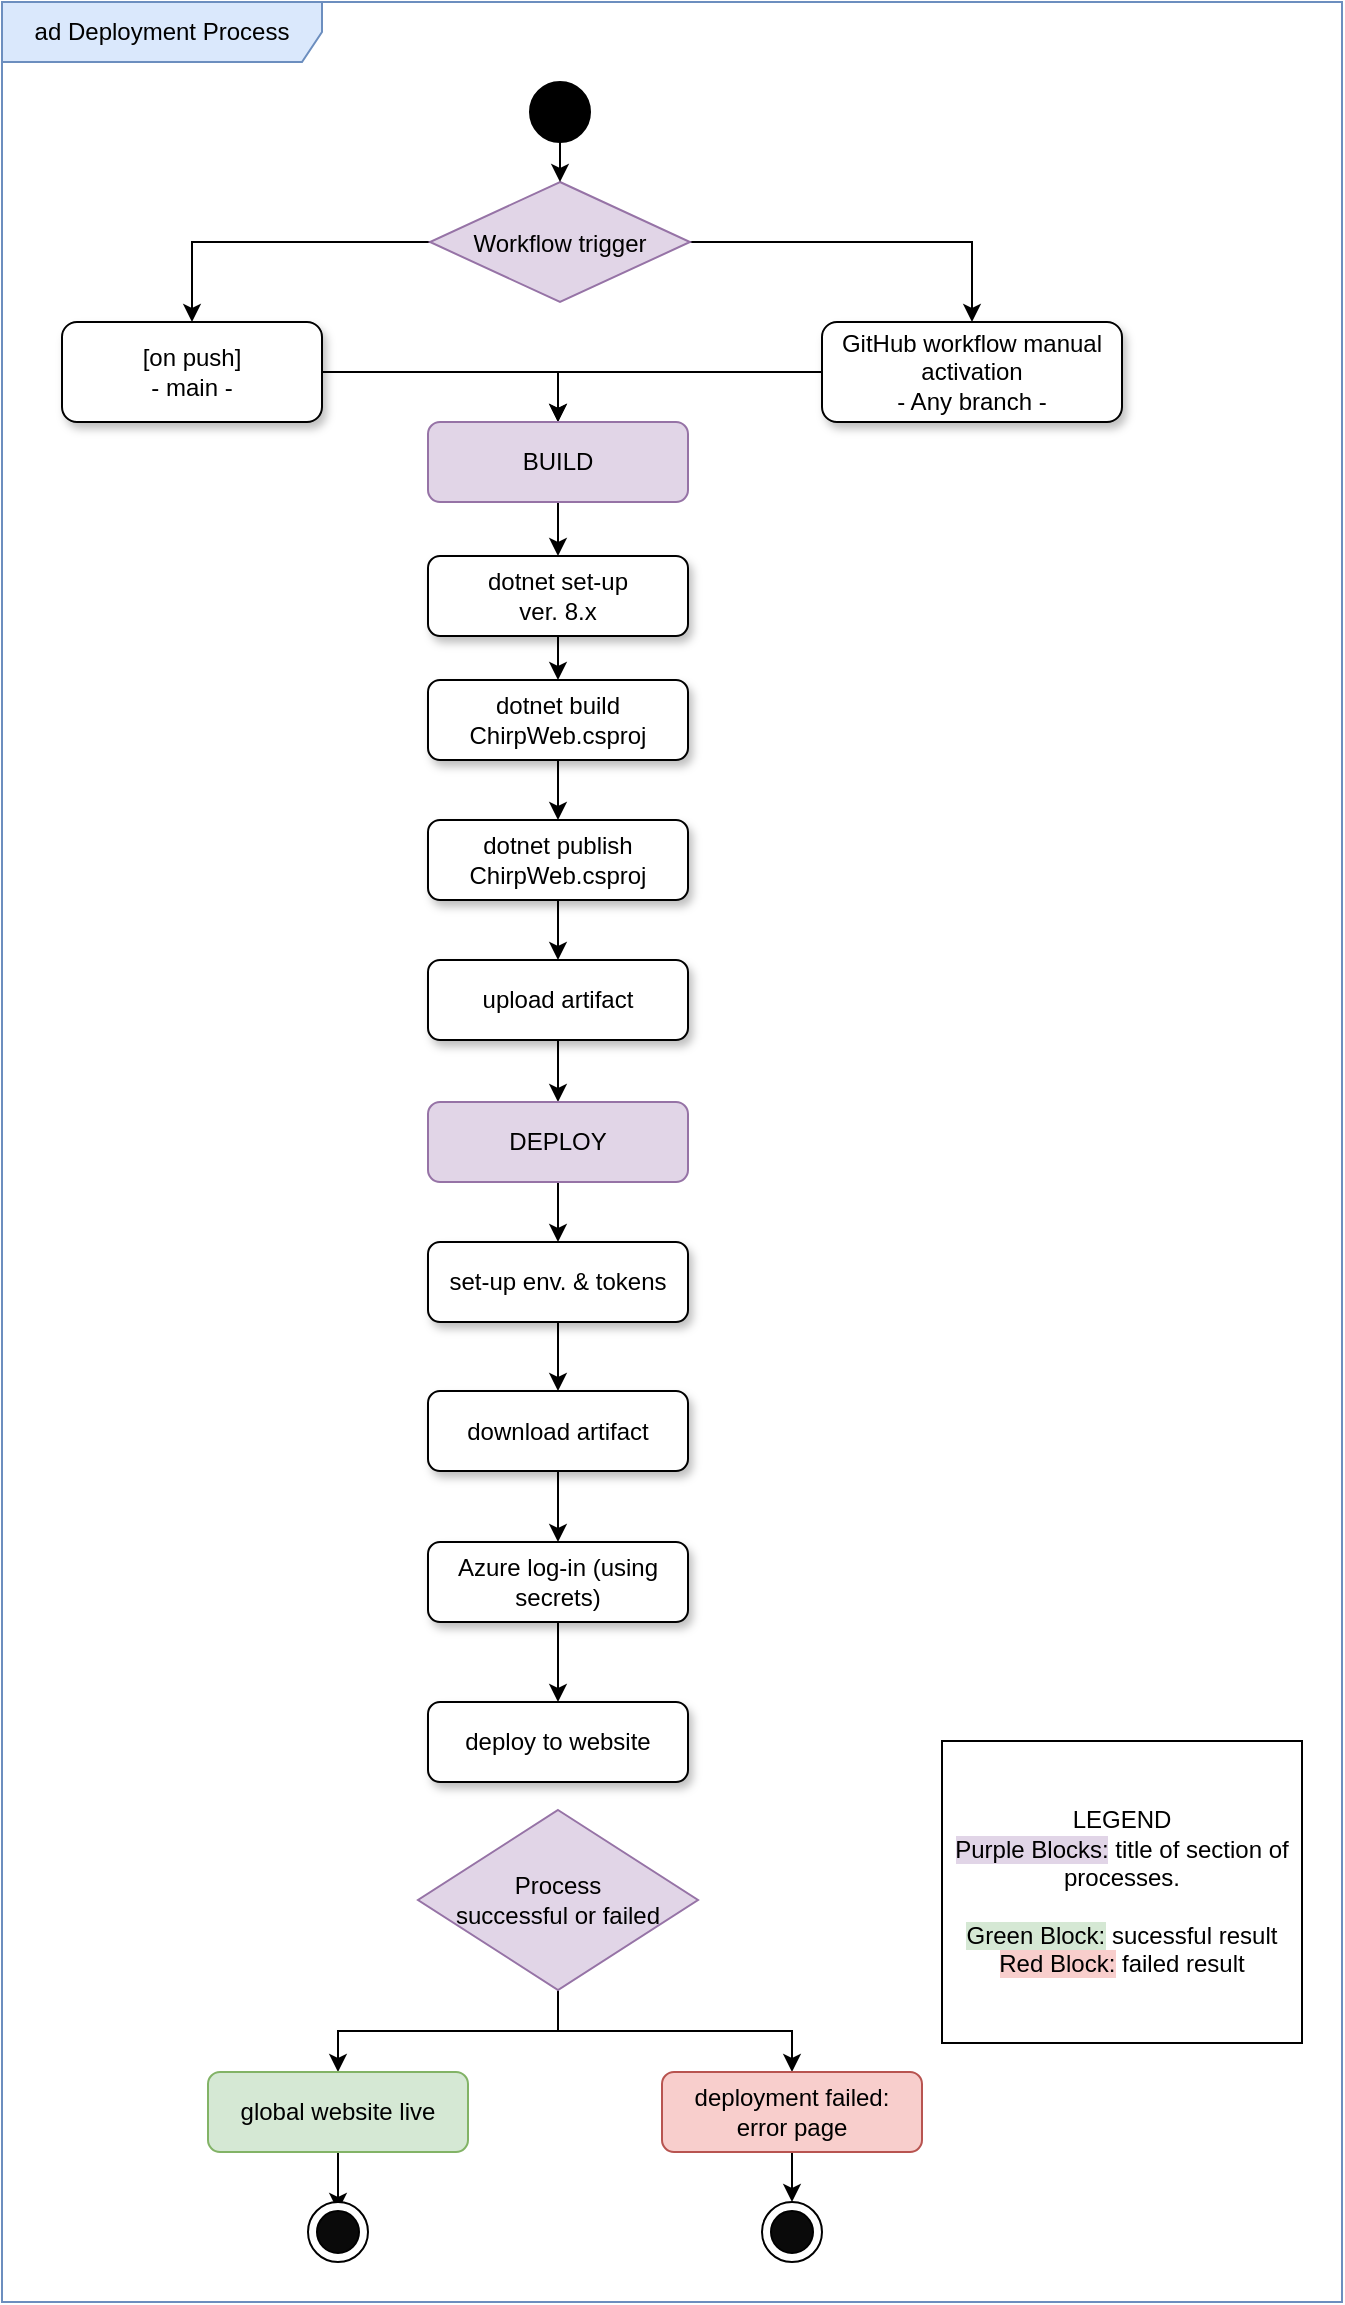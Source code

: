 <mxfile version="25.0.2" pages="3">
  <diagram name="deployment" id="XPmx166lMLmdinobsZGi">
    <mxGraphModel dx="918" dy="1807" grid="1" gridSize="10" guides="1" tooltips="1" connect="1" arrows="1" fold="1" page="1" pageScale="1" pageWidth="827" pageHeight="1169" math="0" shadow="0">
      <root>
        <mxCell id="0" />
        <mxCell id="1" parent="0" />
        <mxCell id="szBT9XCSLgr0orJO3mHx-63" value="" style="rounded=0;whiteSpace=wrap;html=1;strokeColor=none;" parent="1" vertex="1">
          <mxGeometry x="120" y="-110" width="670" height="1150" as="geometry" />
        </mxCell>
        <mxCell id="szBT9XCSLgr0orJO3mHx-41" style="edgeStyle=orthogonalEdgeStyle;rounded=0;orthogonalLoop=1;jettySize=auto;html=1;exitX=1;exitY=0.5;exitDx=0;exitDy=0;entryX=0.5;entryY=0;entryDx=0;entryDy=0;" parent="1" source="szBT9XCSLgr0orJO3mHx-2" target="szBT9XCSLgr0orJO3mHx-16" edge="1">
          <mxGeometry relative="1" as="geometry" />
        </mxCell>
        <mxCell id="szBT9XCSLgr0orJO3mHx-2" value="[on push]&lt;div&gt;- main -&lt;/div&gt;" style="rounded=1;whiteSpace=wrap;html=1;shadow=1;" parent="1" vertex="1">
          <mxGeometry x="150" y="50" width="130" height="50" as="geometry" />
        </mxCell>
        <mxCell id="szBT9XCSLgr0orJO3mHx-47" value="" style="edgeStyle=orthogonalEdgeStyle;rounded=0;orthogonalLoop=1;jettySize=auto;html=1;exitX=0;exitY=0.5;exitDx=0;exitDy=0;entryX=0.5;entryY=0;entryDx=0;entryDy=0;" parent="1" source="szBT9XCSLgr0orJO3mHx-3" target="szBT9XCSLgr0orJO3mHx-16" edge="1">
          <mxGeometry relative="1" as="geometry" />
        </mxCell>
        <mxCell id="szBT9XCSLgr0orJO3mHx-3" value="GitHub workflow manual activation&lt;div&gt;- Any branch -&lt;/div&gt;" style="rounded=1;whiteSpace=wrap;html=1;shadow=1;" parent="1" vertex="1">
          <mxGeometry x="530" y="50" width="150" height="50" as="geometry" />
        </mxCell>
        <mxCell id="szBT9XCSLgr0orJO3mHx-10" style="edgeStyle=orthogonalEdgeStyle;rounded=0;orthogonalLoop=1;jettySize=auto;html=1;exitX=0;exitY=0.5;exitDx=0;exitDy=0;" parent="1" source="r39FfLy9hYwf5F2z-HPP-2" target="szBT9XCSLgr0orJO3mHx-2" edge="1">
          <mxGeometry relative="1" as="geometry">
            <mxPoint x="383" y="15" as="sourcePoint" />
          </mxGeometry>
        </mxCell>
        <mxCell id="szBT9XCSLgr0orJO3mHx-11" style="edgeStyle=orthogonalEdgeStyle;rounded=0;orthogonalLoop=1;jettySize=auto;html=1;exitX=1;exitY=0.5;exitDx=0;exitDy=0;" parent="1" source="r39FfLy9hYwf5F2z-HPP-2" target="szBT9XCSLgr0orJO3mHx-3" edge="1">
          <mxGeometry relative="1" as="geometry">
            <mxPoint x="413" y="15" as="sourcePoint" />
          </mxGeometry>
        </mxCell>
        <mxCell id="szBT9XCSLgr0orJO3mHx-38" style="edgeStyle=orthogonalEdgeStyle;rounded=0;orthogonalLoop=1;jettySize=auto;html=1;exitX=0.5;exitY=1;exitDx=0;exitDy=0;entryX=0.5;entryY=0;entryDx=0;entryDy=0;" parent="1" source="szBT9XCSLgr0orJO3mHx-12" target="szBT9XCSLgr0orJO3mHx-13" edge="1">
          <mxGeometry relative="1" as="geometry" />
        </mxCell>
        <mxCell id="szBT9XCSLgr0orJO3mHx-12" value="dotnet build ChirpWeb.csproj" style="rounded=1;whiteSpace=wrap;html=1;shadow=1;" parent="1" vertex="1">
          <mxGeometry x="333" y="229" width="130" height="40" as="geometry" />
        </mxCell>
        <mxCell id="szBT9XCSLgr0orJO3mHx-36" style="edgeStyle=orthogonalEdgeStyle;rounded=0;orthogonalLoop=1;jettySize=auto;html=1;exitX=0.5;exitY=1;exitDx=0;exitDy=0;" parent="1" source="szBT9XCSLgr0orJO3mHx-13" target="szBT9XCSLgr0orJO3mHx-14" edge="1">
          <mxGeometry relative="1" as="geometry" />
        </mxCell>
        <mxCell id="szBT9XCSLgr0orJO3mHx-13" value="dotnet publish ChirpWeb.csproj" style="rounded=1;whiteSpace=wrap;html=1;shadow=1;" parent="1" vertex="1">
          <mxGeometry x="333" y="299" width="130" height="40" as="geometry" />
        </mxCell>
        <mxCell id="szBT9XCSLgr0orJO3mHx-35" style="edgeStyle=orthogonalEdgeStyle;rounded=0;orthogonalLoop=1;jettySize=auto;html=1;exitX=0.5;exitY=1;exitDx=0;exitDy=0;entryX=0.5;entryY=0;entryDx=0;entryDy=0;" parent="1" source="szBT9XCSLgr0orJO3mHx-14" target="szBT9XCSLgr0orJO3mHx-17" edge="1">
          <mxGeometry relative="1" as="geometry" />
        </mxCell>
        <mxCell id="szBT9XCSLgr0orJO3mHx-14" value="upload artifact" style="rounded=1;whiteSpace=wrap;html=1;shadow=1;" parent="1" vertex="1">
          <mxGeometry x="333" y="369" width="130" height="40" as="geometry" />
        </mxCell>
        <mxCell id="szBT9XCSLgr0orJO3mHx-39" style="edgeStyle=orthogonalEdgeStyle;rounded=0;orthogonalLoop=1;jettySize=auto;html=1;exitX=0.5;exitY=1;exitDx=0;exitDy=0;" parent="1" source="szBT9XCSLgr0orJO3mHx-15" target="szBT9XCSLgr0orJO3mHx-12" edge="1">
          <mxGeometry relative="1" as="geometry" />
        </mxCell>
        <mxCell id="szBT9XCSLgr0orJO3mHx-15" value="dotnet set-up&lt;div&gt;ver. 8.x&lt;/div&gt;" style="rounded=1;whiteSpace=wrap;html=1;shadow=1;" parent="1" vertex="1">
          <mxGeometry x="333" y="167" width="130" height="40" as="geometry" />
        </mxCell>
        <mxCell id="szBT9XCSLgr0orJO3mHx-40" style="edgeStyle=orthogonalEdgeStyle;rounded=0;orthogonalLoop=1;jettySize=auto;html=1;exitX=0.5;exitY=1;exitDx=0;exitDy=0;entryX=0.5;entryY=0;entryDx=0;entryDy=0;" parent="1" source="szBT9XCSLgr0orJO3mHx-16" target="szBT9XCSLgr0orJO3mHx-15" edge="1">
          <mxGeometry relative="1" as="geometry" />
        </mxCell>
        <mxCell id="szBT9XCSLgr0orJO3mHx-16" value="BUILD" style="rounded=1;whiteSpace=wrap;html=1;fillColor=#e1d5e7;strokeColor=#9673a6;" parent="1" vertex="1">
          <mxGeometry x="333" y="100" width="130" height="40" as="geometry" />
        </mxCell>
        <mxCell id="szBT9XCSLgr0orJO3mHx-34" style="edgeStyle=orthogonalEdgeStyle;rounded=0;orthogonalLoop=1;jettySize=auto;html=1;exitX=0.5;exitY=1;exitDx=0;exitDy=0;entryX=0.5;entryY=0;entryDx=0;entryDy=0;" parent="1" source="szBT9XCSLgr0orJO3mHx-17" target="szBT9XCSLgr0orJO3mHx-18" edge="1">
          <mxGeometry relative="1" as="geometry" />
        </mxCell>
        <mxCell id="szBT9XCSLgr0orJO3mHx-17" value="DEPLOY" style="rounded=1;whiteSpace=wrap;html=1;fillColor=#e1d5e7;strokeColor=#9673a6;" parent="1" vertex="1">
          <mxGeometry x="333" y="440" width="130" height="40" as="geometry" />
        </mxCell>
        <mxCell id="szBT9XCSLgr0orJO3mHx-33" style="edgeStyle=orthogonalEdgeStyle;rounded=0;orthogonalLoop=1;jettySize=auto;html=1;exitX=0.5;exitY=1;exitDx=0;exitDy=0;entryX=0.5;entryY=0;entryDx=0;entryDy=0;" parent="1" source="szBT9XCSLgr0orJO3mHx-18" target="szBT9XCSLgr0orJO3mHx-19" edge="1">
          <mxGeometry relative="1" as="geometry" />
        </mxCell>
        <mxCell id="szBT9XCSLgr0orJO3mHx-18" value="set-up env. &amp;amp; tokens" style="rounded=1;whiteSpace=wrap;html=1;shadow=1;" parent="1" vertex="1">
          <mxGeometry x="333" y="510" width="130" height="40" as="geometry" />
        </mxCell>
        <mxCell id="szBT9XCSLgr0orJO3mHx-32" style="edgeStyle=orthogonalEdgeStyle;rounded=0;orthogonalLoop=1;jettySize=auto;html=1;exitX=0.5;exitY=1;exitDx=0;exitDy=0;entryX=0.5;entryY=0;entryDx=0;entryDy=0;" parent="1" source="szBT9XCSLgr0orJO3mHx-19" target="szBT9XCSLgr0orJO3mHx-20" edge="1">
          <mxGeometry relative="1" as="geometry" />
        </mxCell>
        <mxCell id="szBT9XCSLgr0orJO3mHx-19" value="download artifact" style="rounded=1;whiteSpace=wrap;html=1;shadow=1;" parent="1" vertex="1">
          <mxGeometry x="333" y="584.5" width="130" height="40" as="geometry" />
        </mxCell>
        <mxCell id="szBT9XCSLgr0orJO3mHx-31" style="edgeStyle=orthogonalEdgeStyle;rounded=0;orthogonalLoop=1;jettySize=auto;html=1;exitX=0.5;exitY=1;exitDx=0;exitDy=0;entryX=0.5;entryY=0;entryDx=0;entryDy=0;" parent="1" source="szBT9XCSLgr0orJO3mHx-20" target="szBT9XCSLgr0orJO3mHx-21" edge="1">
          <mxGeometry relative="1" as="geometry" />
        </mxCell>
        <mxCell id="szBT9XCSLgr0orJO3mHx-20" value="Azure log-in (using secrets)" style="rounded=1;whiteSpace=wrap;html=1;shadow=1;" parent="1" vertex="1">
          <mxGeometry x="333" y="660" width="130" height="40" as="geometry" />
        </mxCell>
        <mxCell id="szBT9XCSLgr0orJO3mHx-30" style="edgeStyle=orthogonalEdgeStyle;rounded=0;orthogonalLoop=1;jettySize=auto;html=1;exitX=0.5;exitY=1;exitDx=0;exitDy=0;entryX=0.5;entryY=0;entryDx=0;entryDy=0;" parent="1" source="CJJtsKKeH3djiyCbq5hA-1" target="szBT9XCSLgr0orJO3mHx-22" edge="1">
          <mxGeometry relative="1" as="geometry" />
        </mxCell>
        <mxCell id="szBT9XCSLgr0orJO3mHx-51" style="edgeStyle=orthogonalEdgeStyle;rounded=0;orthogonalLoop=1;jettySize=auto;html=1;exitX=0.5;exitY=1;exitDx=0;exitDy=0;entryX=0.5;entryY=0;entryDx=0;entryDy=0;" parent="1" source="CJJtsKKeH3djiyCbq5hA-1" target="szBT9XCSLgr0orJO3mHx-49" edge="1">
          <mxGeometry relative="1" as="geometry" />
        </mxCell>
        <mxCell id="szBT9XCSLgr0orJO3mHx-21" value="deploy to website" style="rounded=1;whiteSpace=wrap;html=1;shadow=1;" parent="1" vertex="1">
          <mxGeometry x="333" y="740" width="130" height="40" as="geometry" />
        </mxCell>
        <mxCell id="szBT9XCSLgr0orJO3mHx-29" style="edgeStyle=orthogonalEdgeStyle;rounded=0;orthogonalLoop=1;jettySize=auto;html=1;exitX=0.5;exitY=1;exitDx=0;exitDy=0;entryX=0.5;entryY=0;entryDx=0;entryDy=0;" parent="1" source="szBT9XCSLgr0orJO3mHx-22" target="szBT9XCSLgr0orJO3mHx-27" edge="1">
          <mxGeometry relative="1" as="geometry" />
        </mxCell>
        <mxCell id="szBT9XCSLgr0orJO3mHx-22" value="global website live" style="rounded=1;whiteSpace=wrap;html=1;fillColor=#d5e8d4;strokeColor=#82b366;" parent="1" vertex="1">
          <mxGeometry x="223" y="925" width="130" height="40" as="geometry" />
        </mxCell>
        <mxCell id="szBT9XCSLgr0orJO3mHx-26" value="" style="ellipse;whiteSpace=wrap;html=1;aspect=fixed;fillColor=default;" parent="1" vertex="1">
          <mxGeometry x="273" y="990" width="30" height="30" as="geometry" />
        </mxCell>
        <mxCell id="szBT9XCSLgr0orJO3mHx-27" value="" style="ellipse;whiteSpace=wrap;html=1;aspect=fixed;fillColor=#0A0A0A;" parent="1" vertex="1">
          <mxGeometry x="277.5" y="994.5" width="21" height="21" as="geometry" />
        </mxCell>
        <mxCell id="szBT9XCSLgr0orJO3mHx-59" style="edgeStyle=orthogonalEdgeStyle;rounded=0;orthogonalLoop=1;jettySize=auto;html=1;exitX=0.5;exitY=1;exitDx=0;exitDy=0;entryX=0.5;entryY=0;entryDx=0;entryDy=0;" parent="1" source="szBT9XCSLgr0orJO3mHx-49" target="szBT9XCSLgr0orJO3mHx-53" edge="1">
          <mxGeometry relative="1" as="geometry" />
        </mxCell>
        <mxCell id="szBT9XCSLgr0orJO3mHx-49" value="deployment failed:&lt;div&gt;error page&lt;/div&gt;" style="rounded=1;whiteSpace=wrap;html=1;fillColor=#f8cecc;strokeColor=#b85450;" parent="1" vertex="1">
          <mxGeometry x="450" y="925" width="130" height="40" as="geometry" />
        </mxCell>
        <mxCell id="szBT9XCSLgr0orJO3mHx-53" value="" style="ellipse;whiteSpace=wrap;html=1;aspect=fixed;fillColor=default;" parent="1" vertex="1">
          <mxGeometry x="500" y="990" width="30" height="30" as="geometry" />
        </mxCell>
        <mxCell id="szBT9XCSLgr0orJO3mHx-54" value="" style="ellipse;whiteSpace=wrap;html=1;aspect=fixed;fillColor=#0A0A0A;" parent="1" vertex="1">
          <mxGeometry x="504.5" y="994.5" width="21" height="21" as="geometry" />
        </mxCell>
        <mxCell id="szBT9XCSLgr0orJO3mHx-61" value="&lt;div style=&quot;&quot;&gt;&lt;span style=&quot;background-color: initial;&quot;&gt;LEGEND&lt;/span&gt;&lt;/div&gt;&lt;div style=&quot;&quot;&gt;&lt;span style=&quot;background-color: rgb(225, 213, 231);&quot;&gt;Purple Blocks:&lt;/span&gt; title of section of processes.&lt;/div&gt;&lt;div style=&quot;&quot;&gt;&lt;span style=&quot;background-color: rgb(213, 232, 212);&quot;&gt;&lt;br&gt;&lt;/span&gt;&lt;/div&gt;&lt;div style=&quot;&quot;&gt;&lt;span style=&quot;background-color: rgb(213, 232, 212);&quot;&gt;Green Block:&lt;/span&gt; sucessful result&lt;/div&gt;&lt;div style=&quot;&quot;&gt;&lt;span style=&quot;background-color: rgb(248, 206, 204);&quot;&gt;Red Block:&lt;/span&gt; failed result&lt;/div&gt;" style="rounded=0;whiteSpace=wrap;html=1;align=center;" parent="1" vertex="1">
          <mxGeometry x="590" y="759.5" width="180" height="151" as="geometry" />
        </mxCell>
        <mxCell id="r39FfLy9hYwf5F2z-HPP-1" value="" style="ellipse;whiteSpace=wrap;html=1;aspect=fixed;fillColor=#000000;" vertex="1" parent="1">
          <mxGeometry x="384" y="-70" width="30" height="30" as="geometry" />
        </mxCell>
        <mxCell id="r39FfLy9hYwf5F2z-HPP-2" value="Workflow trigger" style="rhombus;fillColor=#e1d5e7;strokeColor=#9673a6;" vertex="1" parent="1">
          <mxGeometry x="334" y="-20" width="130" height="60" as="geometry" />
        </mxCell>
        <mxCell id="r39FfLy9hYwf5F2z-HPP-4" value="" style="endArrow=classic;html=1;rounded=0;exitX=0.5;exitY=1;exitDx=0;exitDy=0;entryX=0.5;entryY=0;entryDx=0;entryDy=0;" edge="1" parent="1" source="r39FfLy9hYwf5F2z-HPP-1" target="r39FfLy9hYwf5F2z-HPP-2">
          <mxGeometry width="50" height="50" relative="1" as="geometry">
            <mxPoint x="380" y="190" as="sourcePoint" />
            <mxPoint x="430" y="140" as="targetPoint" />
          </mxGeometry>
        </mxCell>
        <mxCell id="CJJtsKKeH3djiyCbq5hA-1" value="Process&lt;div&gt;successful or failed&lt;/div&gt;" style="rhombus;whiteSpace=wrap;html=1;fillColor=#e1d5e7;strokeColor=#9673a6;" vertex="1" parent="1">
          <mxGeometry x="328" y="794" width="140" height="90" as="geometry" />
        </mxCell>
        <mxCell id="Ch6vVmfs2DqnsjKaPy9j-1" value="ad Deployment Process" style="shape=umlFrame;whiteSpace=wrap;html=1;pointerEvents=0;recursiveResize=0;container=1;collapsible=0;width=160;fillColor=#dae8fc;strokeColor=#6c8ebf;" vertex="1" parent="1">
          <mxGeometry x="120" y="-110" width="670" height="1150" as="geometry" />
        </mxCell>
      </root>
    </mxGraphModel>
  </diagram>
  <diagram id="ZD-Mdha-Y6sIYNoFaGeP" name="release">
    <mxGraphModel dx="650" dy="1621" grid="1" gridSize="10" guides="1" tooltips="1" connect="1" arrows="1" fold="1" page="1" pageScale="1" pageWidth="827" pageHeight="1169" math="0" shadow="0">
      <root>
        <mxCell id="0" />
        <mxCell id="1" parent="0" />
        <mxCell id="_FVBlZ47K_xc_37PRo-g-1" value="" style="rounded=0;whiteSpace=wrap;html=1;strokeColor=none;" parent="1" vertex="1">
          <mxGeometry x="140" y="-10" width="650" height="1090" as="geometry" />
        </mxCell>
        <mxCell id="_FVBlZ47K_xc_37PRo-g-3" value="[on push]&lt;div&gt;- any branch -&lt;/div&gt;" style="rounded=1;whiteSpace=wrap;html=1;shadow=1;" parent="1" vertex="1">
          <mxGeometry x="333" y="58" width="130" height="50" as="geometry" />
        </mxCell>
        <mxCell id="_FVBlZ47K_xc_37PRo-g-8" value="" style="ellipse;whiteSpace=wrap;html=1;aspect=fixed;fillColor=#000000;" parent="1" vertex="1">
          <mxGeometry x="383" width="30" height="30" as="geometry" />
        </mxCell>
        <mxCell id="_FVBlZ47K_xc_37PRo-g-21" style="edgeStyle=orthogonalEdgeStyle;rounded=0;orthogonalLoop=1;jettySize=auto;html=1;exitX=0.5;exitY=1;exitDx=0;exitDy=0;entryX=0.5;entryY=0;entryDx=0;entryDy=0;" parent="1" source="_FVBlZ47K_xc_37PRo-g-3" target="_FVBlZ47K_xc_37PRo-g-24" edge="1">
          <mxGeometry relative="1" as="geometry">
            <mxPoint x="581" y="572" as="sourcePoint" />
          </mxGeometry>
        </mxCell>
        <mxCell id="_FVBlZ47K_xc_37PRo-g-24" value="tags: *.*.* pattern" style="rounded=1;whiteSpace=wrap;html=1;shadow=1;" parent="1" vertex="1">
          <mxGeometry x="333" y="140" width="130" height="40" as="geometry" />
        </mxCell>
        <mxCell id="_FVBlZ47K_xc_37PRo-g-67" style="edgeStyle=orthogonalEdgeStyle;rounded=0;orthogonalLoop=1;jettySize=auto;html=1;exitX=0.5;exitY=1;exitDx=0;exitDy=0;entryX=0.5;entryY=0;entryDx=0;entryDy=0;" parent="1" source="_FVBlZ47K_xc_37PRo-g-26" target="_FVBlZ47K_xc_37PRo-g-49" edge="1">
          <mxGeometry relative="1" as="geometry" />
        </mxCell>
        <mxCell id="_FVBlZ47K_xc_37PRo-g-26" value="BUILD" style="rounded=1;whiteSpace=wrap;html=1;fillColor=#d0cee2;strokeColor=#56517e;" parent="1" vertex="1">
          <mxGeometry x="333" y="614" width="130" height="40" as="geometry" />
        </mxCell>
        <mxCell id="_FVBlZ47K_xc_37PRo-g-27" style="edgeStyle=orthogonalEdgeStyle;rounded=0;orthogonalLoop=1;jettySize=auto;html=1;exitX=0.5;exitY=1;exitDx=0;exitDy=0;entryX=0.5;entryY=0;entryDx=0;entryDy=0;" parent="1" source="_FVBlZ47K_xc_37PRo-g-55" target="_FVBlZ47K_xc_37PRo-g-31" edge="1">
          <mxGeometry relative="1" as="geometry">
            <mxPoint x="398" y="966" as="sourcePoint" />
          </mxGeometry>
        </mxCell>
        <mxCell id="_FVBlZ47K_xc_37PRo-g-30" style="edgeStyle=orthogonalEdgeStyle;rounded=0;orthogonalLoop=1;jettySize=auto;html=1;exitX=0.5;exitY=1;exitDx=0;exitDy=0;entryX=0.5;entryY=0;entryDx=0;entryDy=0;" parent="1" source="_FVBlZ47K_xc_37PRo-g-31" target="_FVBlZ47K_xc_37PRo-g-33" edge="1">
          <mxGeometry relative="1" as="geometry" />
        </mxCell>
        <mxCell id="_FVBlZ47K_xc_37PRo-g-31" value="downloadable zip-files on github" style="rounded=1;whiteSpace=wrap;html=1;fillColor=#d5e8d4;strokeColor=#82b366;" parent="1" vertex="1">
          <mxGeometry x="333" y="974" width="130" height="40" as="geometry" />
        </mxCell>
        <mxCell id="_FVBlZ47K_xc_37PRo-g-32" value="" style="ellipse;whiteSpace=wrap;html=1;aspect=fixed;fillColor=default;" parent="1" vertex="1">
          <mxGeometry x="383" y="1033" width="30" height="30" as="geometry" />
        </mxCell>
        <mxCell id="_FVBlZ47K_xc_37PRo-g-33" value="" style="ellipse;whiteSpace=wrap;html=1;aspect=fixed;fillColor=#0A0A0A;" parent="1" vertex="1">
          <mxGeometry x="387.5" y="1037.5" width="21" height="21" as="geometry" />
        </mxCell>
        <mxCell id="_FVBlZ47K_xc_37PRo-g-38" value="&lt;div style=&quot;&quot;&gt;&lt;span style=&quot;background-color: initial;&quot;&gt;LEGEND&lt;/span&gt;&lt;/div&gt;&lt;div style=&quot;&quot;&gt;&lt;span style=&quot;background-color: rgb(208, 206, 226);&quot;&gt;Purple Blocks:&lt;/span&gt; title of section of processes.&lt;/div&gt;&lt;div style=&quot;&quot;&gt;&lt;br&gt;&lt;/div&gt;&lt;div style=&quot;&quot;&gt;&lt;span style=&quot;background-color: rgb(213, 232, 212);&quot;&gt;Green Block:&lt;/span&gt; sucessful result&lt;/div&gt;" style="rounded=0;whiteSpace=wrap;html=1;align=center;" parent="1" vertex="1">
          <mxGeometry x="590" y="759.5" width="180" height="151" as="geometry" />
        </mxCell>
        <mxCell id="_FVBlZ47K_xc_37PRo-g-39" value="" style="endArrow=classic;html=1;rounded=0;exitX=0.5;exitY=1;exitDx=0;exitDy=0;entryX=0.5;entryY=0;entryDx=0;entryDy=0;" parent="1" source="_FVBlZ47K_xc_37PRo-g-8" target="_FVBlZ47K_xc_37PRo-g-3" edge="1">
          <mxGeometry width="50" height="50" relative="1" as="geometry">
            <mxPoint x="360" y="210" as="sourcePoint" />
            <mxPoint x="398" y="100" as="targetPoint" />
          </mxGeometry>
        </mxCell>
        <mxCell id="_FVBlZ47K_xc_37PRo-g-60" style="edgeStyle=orthogonalEdgeStyle;rounded=0;orthogonalLoop=1;jettySize=auto;html=1;exitX=0.5;exitY=1;exitDx=0;exitDy=0;entryX=0;entryY=0.5;entryDx=0;entryDy=0;" parent="1" source="_FVBlZ47K_xc_37PRo-g-40" target="_FVBlZ47K_xc_37PRo-g-44" edge="1">
          <mxGeometry relative="1" as="geometry" />
        </mxCell>
        <mxCell id="_FVBlZ47K_xc_37PRo-g-40" value="linux&lt;div&gt;os: ubuntu-latest&lt;/div&gt;&lt;div&gt;target: linux-x64&lt;/div&gt;" style="rounded=1;whiteSpace=wrap;html=1;shadow=1;" parent="1" vertex="1">
          <mxGeometry x="173" y="280" width="130" height="60" as="geometry" />
        </mxCell>
        <mxCell id="_FVBlZ47K_xc_37PRo-g-61" style="edgeStyle=orthogonalEdgeStyle;rounded=0;orthogonalLoop=1;jettySize=auto;html=1;exitX=0.5;exitY=1;exitDx=0;exitDy=0;entryX=0.5;entryY=0;entryDx=0;entryDy=0;" parent="1" source="_FVBlZ47K_xc_37PRo-g-42" target="_FVBlZ47K_xc_37PRo-g-44" edge="1">
          <mxGeometry relative="1" as="geometry" />
        </mxCell>
        <mxCell id="_FVBlZ47K_xc_37PRo-g-42" value="windows&lt;div&gt;os: windows-latest&lt;/div&gt;&lt;div&gt;target: windows-x64&lt;/div&gt;" style="rounded=1;whiteSpace=wrap;html=1;shadow=1;" parent="1" vertex="1">
          <mxGeometry x="333" y="280" width="130" height="60" as="geometry" />
        </mxCell>
        <mxCell id="_FVBlZ47K_xc_37PRo-g-62" style="edgeStyle=orthogonalEdgeStyle;rounded=0;orthogonalLoop=1;jettySize=auto;html=1;exitX=0.5;exitY=1;exitDx=0;exitDy=0;entryX=1;entryY=0.5;entryDx=0;entryDy=0;" parent="1" source="_FVBlZ47K_xc_37PRo-g-43" target="_FVBlZ47K_xc_37PRo-g-44" edge="1">
          <mxGeometry relative="1" as="geometry">
            <mxPoint x="558" y="344" as="sourcePoint" />
          </mxGeometry>
        </mxCell>
        <mxCell id="_FVBlZ47K_xc_37PRo-g-43" value="macOS&lt;div&gt;os: macos-latest&lt;/div&gt;&lt;div&gt;target: osx-x64&lt;/div&gt;" style="rounded=1;whiteSpace=wrap;html=1;shadow=1;" parent="1" vertex="1">
          <mxGeometry x="493" y="280" width="130" height="56" as="geometry" />
        </mxCell>
        <mxCell id="_FVBlZ47K_xc_37PRo-g-63" style="edgeStyle=orthogonalEdgeStyle;rounded=0;orthogonalLoop=1;jettySize=auto;html=1;exitX=0.5;exitY=1;exitDx=0;exitDy=0;entryX=0.5;entryY=0;entryDx=0;entryDy=0;" parent="1" source="_FVBlZ47K_xc_37PRo-g-44" target="_FVBlZ47K_xc_37PRo-g-46" edge="1">
          <mxGeometry relative="1" as="geometry" />
        </mxCell>
        <mxCell id="_FVBlZ47K_xc_37PRo-g-44" value="runs on:&lt;div&gt;ubuntu-latest&lt;/div&gt;" style="rounded=1;whiteSpace=wrap;html=1;shadow=1;" parent="1" vertex="1">
          <mxGeometry x="333" y="363" width="130" height="40" as="geometry" />
        </mxCell>
        <mxCell id="_FVBlZ47K_xc_37PRo-g-57" style="edgeStyle=orthogonalEdgeStyle;rounded=0;orthogonalLoop=1;jettySize=auto;html=1;exitX=0.131;exitY=0.5;exitDx=0;exitDy=0;entryX=0.5;entryY=0;entryDx=0;entryDy=0;exitPerimeter=0;" parent="1" edge="1" target="_FVBlZ47K_xc_37PRo-g-40" source="_FVBlZ47K_xc_37PRo-g-45">
          <mxGeometry relative="1" as="geometry">
            <mxPoint x="333" y="254" as="sourcePoint" />
            <mxPoint x="238" y="299" as="targetPoint" />
          </mxGeometry>
        </mxCell>
        <mxCell id="_FVBlZ47K_xc_37PRo-g-58" style="edgeStyle=orthogonalEdgeStyle;rounded=0;orthogonalLoop=1;jettySize=auto;html=1;exitX=1;exitY=0.5;exitDx=0;exitDy=0;entryX=0.5;entryY=0;entryDx=0;entryDy=0;" parent="1" source="_FVBlZ47K_xc_37PRo-g-45" target="_FVBlZ47K_xc_37PRo-g-43" edge="1">
          <mxGeometry relative="1" as="geometry">
            <mxPoint x="463" y="254" as="sourcePoint" />
            <mxPoint x="558" y="294" as="targetPoint" />
          </mxGeometry>
        </mxCell>
        <mxCell id="_FVBlZ47K_xc_37PRo-g-59" style="edgeStyle=orthogonalEdgeStyle;rounded=0;orthogonalLoop=1;jettySize=auto;html=1;exitX=0.5;exitY=1;exitDx=0;exitDy=0;entryX=0.5;entryY=0;entryDx=0;entryDy=0;" parent="1" target="_FVBlZ47K_xc_37PRo-g-42" edge="1">
          <mxGeometry relative="1" as="geometry">
            <mxPoint x="398" y="225" as="sourcePoint" />
          </mxGeometry>
        </mxCell>
        <mxCell id="_FVBlZ47K_xc_37PRo-g-45" value="SETUP" style="rounded=1;whiteSpace=wrap;html=1;fillColor=#d0cee2;strokeColor=#56517e;" parent="1" vertex="1">
          <mxGeometry x="333" y="210" width="130" height="40" as="geometry" />
        </mxCell>
        <mxCell id="_FVBlZ47K_xc_37PRo-g-64" style="edgeStyle=orthogonalEdgeStyle;rounded=0;orthogonalLoop=1;jettySize=auto;html=1;exitX=0.5;exitY=1;exitDx=0;exitDy=0;entryX=0.5;entryY=0;entryDx=0;entryDy=0;" parent="1" source="_FVBlZ47K_xc_37PRo-g-46" target="_FVBlZ47K_xc_37PRo-g-47" edge="1">
          <mxGeometry relative="1" as="geometry" />
        </mxCell>
        <mxCell id="_FVBlZ47K_xc_37PRo-g-46" value="checkout" style="rounded=1;whiteSpace=wrap;html=1;shadow=1;" parent="1" vertex="1">
          <mxGeometry x="333" y="424" width="130" height="40" as="geometry" />
        </mxCell>
        <mxCell id="_FVBlZ47K_xc_37PRo-g-65" style="edgeStyle=orthogonalEdgeStyle;rounded=0;orthogonalLoop=1;jettySize=auto;html=1;exitX=0.5;exitY=1;exitDx=0;exitDy=0;" parent="1" source="_FVBlZ47K_xc_37PRo-g-47" target="_FVBlZ47K_xc_37PRo-g-48" edge="1">
          <mxGeometry relative="1" as="geometry" />
        </mxCell>
        <mxCell id="_FVBlZ47K_xc_37PRo-g-47" value="setup&lt;div&gt;dotnet 8.0&lt;/div&gt;" style="rounded=1;whiteSpace=wrap;html=1;shadow=1;" parent="1" vertex="1">
          <mxGeometry x="333" y="487" width="130" height="40" as="geometry" />
        </mxCell>
        <mxCell id="_FVBlZ47K_xc_37PRo-g-48" value="dotnet restore" style="rounded=1;whiteSpace=wrap;html=1;shadow=1;" parent="1" vertex="1">
          <mxGeometry x="333" y="554" width="130" height="40" as="geometry" />
        </mxCell>
        <mxCell id="_FVBlZ47K_xc_37PRo-g-68" style="edgeStyle=orthogonalEdgeStyle;rounded=0;orthogonalLoop=1;jettySize=auto;html=1;exitX=0;exitY=0.5;exitDx=0;exitDy=0;entryX=0.5;entryY=0;entryDx=0;entryDy=0;" parent="1" source="_FVBlZ47K_xc_37PRo-g-49" target="l7u_lC9uLkoHDGKDLZnU-2" edge="1">
          <mxGeometry relative="1" as="geometry">
            <mxPoint x="225" y="724" as="targetPoint" />
          </mxGeometry>
        </mxCell>
        <mxCell id="_FVBlZ47K_xc_37PRo-g-69" style="edgeStyle=orthogonalEdgeStyle;rounded=0;orthogonalLoop=1;jettySize=auto;html=1;exitX=1;exitY=0.5;exitDx=0;exitDy=0;entryX=0.5;entryY=0;entryDx=0;entryDy=0;" parent="1" source="l7u_lC9uLkoHDGKDLZnU-2" target="_FVBlZ47K_xc_37PRo-g-52" edge="1">
          <mxGeometry relative="1" as="geometry">
            <mxPoint x="290" y="744" as="sourcePoint" />
          </mxGeometry>
        </mxCell>
        <mxCell id="_FVBlZ47K_xc_37PRo-g-75" value="target: macOS or Linux" style="edgeLabel;html=1;align=center;verticalAlign=middle;resizable=0;points=[];" parent="_FVBlZ47K_xc_37PRo-g-69" vertex="1" connectable="0">
          <mxGeometry x="-0.307" y="4" relative="1" as="geometry">
            <mxPoint as="offset" />
          </mxGeometry>
        </mxCell>
        <mxCell id="_FVBlZ47K_xc_37PRo-g-49" value="dotnet publish&lt;div&gt;ChirpWeb.csproj&lt;/div&gt;" style="rounded=1;whiteSpace=wrap;html=1;shadow=1;" parent="1" vertex="1">
          <mxGeometry x="333" y="674" width="130" height="40" as="geometry" />
        </mxCell>
        <mxCell id="_FVBlZ47K_xc_37PRo-g-70" style="edgeStyle=orthogonalEdgeStyle;rounded=0;orthogonalLoop=1;jettySize=auto;html=1;exitX=0.5;exitY=1;exitDx=0;exitDy=0;entryX=0;entryY=0.5;entryDx=0;entryDy=0;" parent="1" source="l7u_lC9uLkoHDGKDLZnU-2" target="_FVBlZ47K_xc_37PRo-g-51" edge="1">
          <mxGeometry relative="1" as="geometry">
            <mxPoint x="225" y="764" as="sourcePoint" />
          </mxGeometry>
        </mxCell>
        <mxCell id="_FVBlZ47K_xc_37PRo-g-76" value="target: windows" style="edgeLabel;html=1;align=center;verticalAlign=middle;resizable=0;points=[];" parent="_FVBlZ47K_xc_37PRo-g-70" vertex="1" connectable="0">
          <mxGeometry x="-0.453" y="3" relative="1" as="geometry">
            <mxPoint y="-6" as="offset" />
          </mxGeometry>
        </mxCell>
        <mxCell id="_FVBlZ47K_xc_37PRo-g-73" style="edgeStyle=orthogonalEdgeStyle;rounded=0;orthogonalLoop=1;jettySize=auto;html=1;exitX=0.5;exitY=1;exitDx=0;exitDy=0;entryX=0.5;entryY=0;entryDx=0;entryDy=0;" parent="1" source="_FVBlZ47K_xc_37PRo-g-51" target="_FVBlZ47K_xc_37PRo-g-53" edge="1">
          <mxGeometry relative="1" as="geometry" />
        </mxCell>
        <mxCell id="_FVBlZ47K_xc_37PRo-g-51" value="Chirp.exe generated" style="rounded=1;whiteSpace=wrap;html=1;shadow=1;" parent="1" vertex="1">
          <mxGeometry x="253" y="783.5" width="130" height="40" as="geometry" />
        </mxCell>
        <mxCell id="_FVBlZ47K_xc_37PRo-g-72" style="edgeStyle=orthogonalEdgeStyle;rounded=0;orthogonalLoop=1;jettySize=auto;html=1;exitX=0.5;exitY=1;exitDx=0;exitDy=0;entryX=0.5;entryY=0;entryDx=0;entryDy=0;" parent="1" source="_FVBlZ47K_xc_37PRo-g-52" target="_FVBlZ47K_xc_37PRo-g-53" edge="1">
          <mxGeometry relative="1" as="geometry" />
        </mxCell>
        <mxCell id="_FVBlZ47K_xc_37PRo-g-52" value="Chirp generated" style="rounded=1;whiteSpace=wrap;html=1;shadow=1;" parent="1" vertex="1">
          <mxGeometry x="414" y="783.5" width="130" height="40" as="geometry" />
        </mxCell>
        <mxCell id="_FVBlZ47K_xc_37PRo-g-74" style="edgeStyle=orthogonalEdgeStyle;rounded=0;orthogonalLoop=1;jettySize=auto;html=1;exitX=0.5;exitY=1;exitDx=0;exitDy=0;" parent="1" source="_FVBlZ47K_xc_37PRo-g-53" target="_FVBlZ47K_xc_37PRo-g-55" edge="1">
          <mxGeometry relative="1" as="geometry" />
        </mxCell>
        <mxCell id="_FVBlZ47K_xc_37PRo-g-53" value="PUBLISH" style="rounded=1;whiteSpace=wrap;html=1;fillColor=#d0cee2;strokeColor=#56517e;" parent="1" vertex="1">
          <mxGeometry x="333" y="857" width="130" height="40" as="geometry" />
        </mxCell>
        <mxCell id="_FVBlZ47K_xc_37PRo-g-55" value="Release files with secrets" style="rounded=1;whiteSpace=wrap;html=1;shadow=1;" parent="1" vertex="1">
          <mxGeometry x="333" y="917" width="130" height="40" as="geometry" />
        </mxCell>
        <mxCell id="_FVBlZ47K_xc_37PRo-g-56" value="" style="endArrow=classic;html=1;rounded=0;exitX=0.5;exitY=1;exitDx=0;exitDy=0;entryX=0.5;entryY=0;entryDx=0;entryDy=0;" parent="1" source="_FVBlZ47K_xc_37PRo-g-24" target="_FVBlZ47K_xc_37PRo-g-45" edge="1">
          <mxGeometry width="50" height="50" relative="1" as="geometry">
            <mxPoint x="420" y="240" as="sourcePoint" />
            <mxPoint x="470" y="190" as="targetPoint" />
          </mxGeometry>
        </mxCell>
        <mxCell id="_FVBlZ47K_xc_37PRo-g-66" style="edgeStyle=orthogonalEdgeStyle;rounded=0;orthogonalLoop=1;jettySize=auto;html=1;exitX=0.5;exitY=1;exitDx=0;exitDy=0;" parent="1" source="_FVBlZ47K_xc_37PRo-g-48" edge="1">
          <mxGeometry relative="1" as="geometry">
            <mxPoint x="396" y="614" as="targetPoint" />
          </mxGeometry>
        </mxCell>
        <mxCell id="l7u_lC9uLkoHDGKDLZnU-2" value="zip release" style="rhombus;shadow=1;" vertex="1" parent="1">
          <mxGeometry x="180" y="720" width="100" height="50" as="geometry" />
        </mxCell>
        <mxCell id="J0JNv5gXvoOuyj_k3Jx2-1" value="ad Release Process" style="shape=umlFrame;whiteSpace=wrap;html=1;pointerEvents=0;recursiveResize=0;container=1;collapsible=0;width=160;fillColor=#dae8fc;strokeColor=#6c8ebf;" vertex="1" parent="1">
          <mxGeometry x="140" y="-10" width="650" height="1090" as="geometry" />
        </mxCell>
      </root>
    </mxGraphModel>
  </diagram>
  <diagram id="hoiZ0Ba4-OWw7EIu2j7a" name="build">
    <mxGraphModel dx="743" dy="1685" grid="1" gridSize="10" guides="1" tooltips="1" connect="1" arrows="1" fold="1" page="1" pageScale="1" pageWidth="827" pageHeight="1169" math="0" shadow="0">
      <root>
        <mxCell id="0" />
        <mxCell id="1" parent="0" />
        <mxCell id="KdIlR215qBuuSUI7UHiT-1" value="" style="rounded=0;whiteSpace=wrap;html=1;strokeColor=none;" parent="1" vertex="1">
          <mxGeometry x="50" y="-10" width="656" height="644" as="geometry" />
        </mxCell>
        <mxCell id="KdIlR215qBuuSUI7UHiT-2" value="&lt;font style=&quot;font-size: 13px;&quot;&gt;dotnet build&lt;/font&gt;" style="rounded=1;whiteSpace=wrap;html=1;shadow=1;" parent="1" vertex="1">
          <mxGeometry x="80" y="93" width="130" height="50" as="geometry" />
        </mxCell>
        <mxCell id="KdIlR215qBuuSUI7UHiT-3" value="" style="ellipse;whiteSpace=wrap;html=1;aspect=fixed;fillColor=#000000;" parent="1" vertex="1">
          <mxGeometry x="130" y="35" width="30" height="30" as="geometry" />
        </mxCell>
        <mxCell id="KdIlR215qBuuSUI7UHiT-4" style="edgeStyle=orthogonalEdgeStyle;rounded=0;orthogonalLoop=1;jettySize=auto;html=1;exitX=0.5;exitY=1;exitDx=0;exitDy=0;entryX=0.5;entryY=0;entryDx=0;entryDy=0;" parent="1" source="KdIlR215qBuuSUI7UHiT-2" target="KdIlR215qBuuSUI7UHiT-5" edge="1">
          <mxGeometry relative="1" as="geometry">
            <mxPoint x="328" y="607" as="sourcePoint" />
          </mxGeometry>
        </mxCell>
        <mxCell id="KdIlR215qBuuSUI7UHiT-5" value="&lt;font style=&quot;font-size: 13px;&quot;&gt;implicit dotnet restore&lt;/font&gt;" style="rounded=1;whiteSpace=wrap;html=1;shadow=1;" parent="1" vertex="1">
          <mxGeometry x="80" y="175" width="130" height="40" as="geometry" />
        </mxCell>
        <mxCell id="KdIlR215qBuuSUI7UHiT-8" style="edgeStyle=orthogonalEdgeStyle;rounded=0;orthogonalLoop=1;jettySize=auto;html=1;exitX=1;exitY=0.5;exitDx=0;exitDy=0;entryX=0.5;entryY=0;entryDx=0;entryDy=0;" parent="1" source="KdIlR215qBuuSUI7UHiT-18" target="KdIlR215qBuuSUI7UHiT-10" edge="1">
          <mxGeometry relative="1" as="geometry">
            <mxPoint x="555" y="345" as="sourcePoint" />
            <Array as="points">
              <mxPoint x="555" y="348" />
            </Array>
          </mxGeometry>
        </mxCell>
        <mxCell id="KdIlR215qBuuSUI7UHiT-10" value="&lt;font style=&quot;font-size: 13px;&quot;&gt;build successful&lt;/font&gt;" style="rounded=1;whiteSpace=wrap;html=1;fillColor=#d5e8d4;strokeColor=#82b366;" parent="1" vertex="1">
          <mxGeometry x="490" y="359" width="130" height="40" as="geometry" />
        </mxCell>
        <mxCell id="KdIlR215qBuuSUI7UHiT-11" value="" style="ellipse;whiteSpace=wrap;html=1;aspect=fixed;fillColor=default;" parent="1" vertex="1">
          <mxGeometry x="650" y="364" width="30" height="30" as="geometry" />
        </mxCell>
        <mxCell id="KdIlR215qBuuSUI7UHiT-12" value="" style="ellipse;whiteSpace=wrap;html=1;aspect=fixed;fillColor=#0A0A0A;" parent="1" vertex="1">
          <mxGeometry x="654.5" y="368.5" width="21" height="21" as="geometry" />
        </mxCell>
        <mxCell id="KdIlR215qBuuSUI7UHiT-13" value="&lt;div style=&quot;&quot;&gt;&lt;span style=&quot;background-color: initial;&quot;&gt;&lt;font style=&quot;font-size: 13px;&quot;&gt;LEGEND&lt;/font&gt;&lt;/span&gt;&lt;/div&gt;&lt;div style=&quot;&quot;&gt;&lt;font style=&quot;font-size: 13px;&quot;&gt;&lt;span style=&quot;background-color: rgb(208, 206, 226);&quot;&gt;Purple Block: &lt;/span&gt;title of section of processes.&lt;/font&gt;&lt;/div&gt;&lt;div style=&quot;&quot;&gt;&lt;font style=&quot;font-size: 13px;&quot;&gt;&lt;br&gt;&lt;/font&gt;&lt;/div&gt;&lt;div style=&quot;&quot;&gt;&lt;font style=&quot;font-size: 13px;&quot;&gt;&lt;span style=&quot;background-color: rgb(213, 232, 212);&quot;&gt;Green Block: &lt;/span&gt;sucessful result&lt;/font&gt;&lt;/div&gt;" style="rounded=0;whiteSpace=wrap;html=1;align=center;" parent="1" vertex="1">
          <mxGeometry x="550" y="42.5" width="141" height="151" as="geometry" />
        </mxCell>
        <mxCell id="KdIlR215qBuuSUI7UHiT-14" value="" style="endArrow=classic;html=1;rounded=0;exitX=0.5;exitY=1;exitDx=0;exitDy=0;entryX=0.5;entryY=0;entryDx=0;entryDy=0;" parent="1" source="KdIlR215qBuuSUI7UHiT-3" target="KdIlR215qBuuSUI7UHiT-2" edge="1">
          <mxGeometry width="50" height="50" relative="1" as="geometry">
            <mxPoint x="107" y="245" as="sourcePoint" />
            <mxPoint x="145" y="135" as="targetPoint" />
          </mxGeometry>
        </mxCell>
        <mxCell id="KdIlR215qBuuSUI7UHiT-72" style="edgeStyle=orthogonalEdgeStyle;rounded=0;orthogonalLoop=1;jettySize=auto;html=1;exitX=1;exitY=0.5;exitDx=0;exitDy=0;entryX=0.5;entryY=0;entryDx=0;entryDy=0;" parent="1" source="KdIlR215qBuuSUI7UHiT-16" target="KdIlR215qBuuSUI7UHiT-10" edge="1">
          <mxGeometry relative="1" as="geometry" />
        </mxCell>
        <mxCell id="KdIlR215qBuuSUI7UHiT-16" value="&lt;font style=&quot;font-size: 13px;&quot;&gt;ChirpCore -&amp;gt; ChirpCore.dll&lt;/font&gt;" style="rounded=1;whiteSpace=wrap;html=1;shadow=1;" parent="1" vertex="1">
          <mxGeometry x="257" y="274" width="203" height="40" as="geometry" />
        </mxCell>
        <mxCell id="KdIlR215qBuuSUI7UHiT-18" value="&lt;font style=&quot;font-size: 13px;&quot;&gt;ChirpInfrastructure -&amp;gt;&lt;/font&gt;&lt;div&gt;&lt;font style=&quot;font-size: 13px;&quot;&gt;ChirpInfrastructure.dll&lt;/font&gt;&lt;/div&gt;" style="rounded=1;whiteSpace=wrap;html=1;shadow=1;" parent="1" vertex="1">
          <mxGeometry x="257" y="328" width="203" height="40" as="geometry" />
        </mxCell>
        <mxCell id="KdIlR215qBuuSUI7UHiT-19" style="edgeStyle=orthogonalEdgeStyle;rounded=0;orthogonalLoop=1;jettySize=auto;html=1;exitX=1;exitY=0.5;exitDx=0;exitDy=0;entryX=0;entryY=0.5;entryDx=0;entryDy=0;" parent="1" source="KdIlR215qBuuSUI7UHiT-26" target="KdIlR215qBuuSUI7UHiT-59" edge="1">
          <mxGeometry relative="1" as="geometry">
            <mxPoint x="210" y="394" as="targetPoint" />
          </mxGeometry>
        </mxCell>
        <mxCell id="KdIlR215qBuuSUI7UHiT-73" style="edgeStyle=orthogonalEdgeStyle;rounded=0;orthogonalLoop=1;jettySize=auto;html=1;exitX=1;exitY=0.5;exitDx=0;exitDy=0;entryX=0.5;entryY=0;entryDx=0;entryDy=0;" parent="1" source="KdIlR215qBuuSUI7UHiT-20" target="KdIlR215qBuuSUI7UHiT-10" edge="1">
          <mxGeometry relative="1" as="geometry" />
        </mxCell>
        <mxCell id="KdIlR215qBuuSUI7UHiT-20" value="&lt;font style=&quot;font-size: 13px;&quot;&gt;ChirpWeb -&amp;gt;&lt;/font&gt;&lt;div&gt;&lt;font style=&quot;font-size: 13px;&quot;&gt;ChirpWeb.dll&lt;/font&gt;&lt;/div&gt;" style="rounded=1;whiteSpace=wrap;html=1;shadow=1;" parent="1" vertex="1">
          <mxGeometry x="257" y="220" width="203" height="40" as="geometry" />
        </mxCell>
        <mxCell id="KdIlR215qBuuSUI7UHiT-23" style="edgeStyle=orthogonalEdgeStyle;rounded=0;orthogonalLoop=1;jettySize=auto;html=1;exitX=1;exitY=0.5;exitDx=0;exitDy=0;entryX=0;entryY=0.5;entryDx=0;entryDy=0;" parent="1" source="KdIlR215qBuuSUI7UHiT-26" target="KdIlR215qBuuSUI7UHiT-16" edge="1">
          <mxGeometry relative="1" as="geometry">
            <mxPoint x="80" y="265" as="sourcePoint" />
            <mxPoint x="-15" y="310" as="targetPoint" />
          </mxGeometry>
        </mxCell>
        <mxCell id="KdIlR215qBuuSUI7UHiT-24" style="edgeStyle=orthogonalEdgeStyle;rounded=0;orthogonalLoop=1;jettySize=auto;html=1;exitX=1;exitY=0.5;exitDx=0;exitDy=0;entryX=0;entryY=0.5;entryDx=0;entryDy=0;" parent="1" source="KdIlR215qBuuSUI7UHiT-26" target="KdIlR215qBuuSUI7UHiT-20" edge="1">
          <mxGeometry relative="1" as="geometry" />
        </mxCell>
        <mxCell id="KdIlR215qBuuSUI7UHiT-25" style="edgeStyle=orthogonalEdgeStyle;rounded=0;orthogonalLoop=1;jettySize=auto;html=1;exitX=1;exitY=0.5;exitDx=0;exitDy=0;entryX=0;entryY=0.5;entryDx=0;entryDy=0;" parent="1" source="KdIlR215qBuuSUI7UHiT-26" target="KdIlR215qBuuSUI7UHiT-18" edge="1">
          <mxGeometry relative="1" as="geometry">
            <mxPoint x="145" y="260" as="sourcePoint" />
          </mxGeometry>
        </mxCell>
        <mxCell id="KdIlR215qBuuSUI7UHiT-26" value="&lt;font style=&quot;font-size: 13px;&quot;&gt;BUILD&lt;/font&gt;" style="rounded=1;whiteSpace=wrap;html=1;fillColor=#d0cee2;strokeColor=#56517e;" parent="1" vertex="1">
          <mxGeometry x="80" y="245" width="130" height="40" as="geometry" />
        </mxCell>
        <mxCell id="KdIlR215qBuuSUI7UHiT-46" value="" style="endArrow=classic;html=1;rounded=0;exitX=0.5;exitY=1;exitDx=0;exitDy=0;entryX=0.5;entryY=0;entryDx=0;entryDy=0;" parent="1" source="KdIlR215qBuuSUI7UHiT-5" target="KdIlR215qBuuSUI7UHiT-26" edge="1">
          <mxGeometry width="50" height="50" relative="1" as="geometry">
            <mxPoint x="167" y="275" as="sourcePoint" />
            <mxPoint x="217" y="225" as="targetPoint" />
          </mxGeometry>
        </mxCell>
        <mxCell id="KdIlR215qBuuSUI7UHiT-55" style="edgeStyle=orthogonalEdgeStyle;rounded=0;orthogonalLoop=1;jettySize=auto;html=1;exitX=1;exitY=0.5;exitDx=0;exitDy=0;entryX=0;entryY=0.5;entryDx=0;entryDy=0;" parent="1" source="KdIlR215qBuuSUI7UHiT-26" target="KdIlR215qBuuSUI7UHiT-49" edge="1">
          <mxGeometry relative="1" as="geometry">
            <mxPoint x="-50" y="335" as="sourcePoint" />
            <mxPoint x="-145" y="380" as="targetPoint" />
          </mxGeometry>
        </mxCell>
        <mxCell id="KdIlR215qBuuSUI7UHiT-56" style="edgeStyle=orthogonalEdgeStyle;rounded=0;orthogonalLoop=1;jettySize=auto;html=1;exitX=1;exitY=0.5;exitDx=0;exitDy=0;entryX=0;entryY=0.5;entryDx=0;entryDy=0;" parent="1" source="KdIlR215qBuuSUI7UHiT-26" target="KdIlR215qBuuSUI7UHiT-53" edge="1">
          <mxGeometry relative="1" as="geometry">
            <mxPoint x="-43" y="395" as="sourcePoint" />
          </mxGeometry>
        </mxCell>
        <mxCell id="KdIlR215qBuuSUI7UHiT-57" style="edgeStyle=orthogonalEdgeStyle;rounded=0;orthogonalLoop=1;jettySize=auto;html=1;exitX=1;exitY=0.5;exitDx=0;exitDy=0;entryX=0;entryY=0.5;entryDx=0;entryDy=0;" parent="1" source="KdIlR215qBuuSUI7UHiT-26" target="KdIlR215qBuuSUI7UHiT-51" edge="1">
          <mxGeometry relative="1" as="geometry">
            <mxPoint x="-108" y="390" as="sourcePoint" />
          </mxGeometry>
        </mxCell>
        <mxCell id="KdIlR215qBuuSUI7UHiT-71" style="edgeStyle=orthogonalEdgeStyle;rounded=0;orthogonalLoop=1;jettySize=auto;html=1;exitX=1;exitY=0.5;exitDx=0;exitDy=0;" parent="1" source="KdIlR215qBuuSUI7UHiT-59" target="KdIlR215qBuuSUI7UHiT-10" edge="1">
          <mxGeometry relative="1" as="geometry" />
        </mxCell>
        <mxCell id="KdIlR215qBuuSUI7UHiT-59" value="&lt;font style=&quot;font-size: 13px;&quot;&gt;Chirp.CrossTests -&amp;gt;&lt;br&gt;&lt;/font&gt;&lt;div&gt;&lt;font style=&quot;font-size: 13px;&quot;&gt;&lt;span style=&quot;background-color: initial;&quot;&gt;Chirp.CrossTests&lt;/span&gt;.dll&lt;/font&gt;&lt;/div&gt;" style="rounded=1;whiteSpace=wrap;html=1;shadow=1;" parent="1" vertex="1">
          <mxGeometry x="257" y="559" width="203" height="40" as="geometry" />
        </mxCell>
        <mxCell id="KdIlR215qBuuSUI7UHiT-75" style="edgeStyle=orthogonalEdgeStyle;rounded=0;orthogonalLoop=1;jettySize=auto;html=1;exitX=1;exitY=0.5;exitDx=0;exitDy=0;entryX=0.5;entryY=1;entryDx=0;entryDy=0;" parent="1" source="KdIlR215qBuuSUI7UHiT-53" target="KdIlR215qBuuSUI7UHiT-10" edge="1">
          <mxGeometry relative="1" as="geometry">
            <Array as="points">
              <mxPoint x="555" y="414" />
            </Array>
          </mxGeometry>
        </mxCell>
        <mxCell id="KdIlR215qBuuSUI7UHiT-53" value="&lt;font style=&quot;font-size: 13px;&quot;&gt;Chirp.ChirpWeb.Tests -&amp;gt;&lt;br&gt;&lt;/font&gt;&lt;div&gt;&lt;font style=&quot;font-size: 13px;&quot;&gt;&lt;span style=&quot;background-color: initial;&quot;&gt;Chirp.ChirpWeb.Tests&lt;/span&gt;.dll&lt;/font&gt;&lt;/div&gt;" style="rounded=1;whiteSpace=wrap;html=1;shadow=1;" parent="1" vertex="1">
          <mxGeometry x="257" y="394" width="203" height="40" as="geometry" />
        </mxCell>
        <mxCell id="KdIlR215qBuuSUI7UHiT-69" style="edgeStyle=orthogonalEdgeStyle;rounded=0;orthogonalLoop=1;jettySize=auto;html=1;exitX=1;exitY=0.5;exitDx=0;exitDy=0;entryX=0.5;entryY=1;entryDx=0;entryDy=0;" parent="1" source="KdIlR215qBuuSUI7UHiT-49" target="KdIlR215qBuuSUI7UHiT-10" edge="1">
          <mxGeometry relative="1" as="geometry" />
        </mxCell>
        <mxCell id="KdIlR215qBuuSUI7UHiT-49" value="&lt;font style=&quot;font-size: 13px;&quot;&gt;Chirp.ChirpCore.Tests -&amp;gt; Chirp.ChirpCore.Tests.dll&lt;/font&gt;" style="rounded=1;whiteSpace=wrap;html=1;shadow=1;" parent="1" vertex="1">
          <mxGeometry x="257" y="450" width="203" height="40" as="geometry" />
        </mxCell>
        <mxCell id="KdIlR215qBuuSUI7UHiT-70" style="edgeStyle=orthogonalEdgeStyle;rounded=0;orthogonalLoop=1;jettySize=auto;html=1;exitX=1;exitY=0.5;exitDx=0;exitDy=0;" parent="1" source="KdIlR215qBuuSUI7UHiT-51" target="KdIlR215qBuuSUI7UHiT-10" edge="1">
          <mxGeometry relative="1" as="geometry" />
        </mxCell>
        <mxCell id="KdIlR215qBuuSUI7UHiT-51" value="&lt;font style=&quot;font-size: 13px;&quot;&gt;Chirp.ChirpInfrastructure.Tests -&amp;gt;&lt;br&gt;&lt;/font&gt;&lt;div&gt;&lt;font style=&quot;font-size: 13px;&quot;&gt;&lt;span style=&quot;background-color: initial;&quot;&gt;Chirp.ChirpInfrastructure.Tests&lt;/span&gt;.dll&lt;/font&gt;&lt;/div&gt;" style="rounded=1;whiteSpace=wrap;html=1;shadow=1;" parent="1" vertex="1">
          <mxGeometry x="257" y="505" width="203" height="40" as="geometry" />
        </mxCell>
        <mxCell id="KdIlR215qBuuSUI7UHiT-64" value="" style="endArrow=classic;html=1;rounded=0;exitX=1;exitY=0.5;exitDx=0;exitDy=0;entryX=0;entryY=0.5;entryDx=0;entryDy=0;" parent="1" source="KdIlR215qBuuSUI7UHiT-10" target="KdIlR215qBuuSUI7UHiT-11" edge="1">
          <mxGeometry width="50" height="50" relative="1" as="geometry">
            <mxPoint x="340" y="624" as="sourcePoint" />
            <mxPoint x="390" y="574" as="targetPoint" />
          </mxGeometry>
        </mxCell>
        <mxCell id="o6rV_XDxRITcPaOW2Qah-2" value="ad Build Process" style="shape=umlFrame;whiteSpace=wrap;html=1;pointerEvents=0;recursiveResize=0;container=1;collapsible=0;width=160;fillColor=#dae8fc;strokeColor=#6c8ebf;" vertex="1" parent="1">
          <mxGeometry x="50" y="-10" width="650" height="640" as="geometry" />
        </mxCell>
      </root>
    </mxGraphModel>
  </diagram>
</mxfile>
